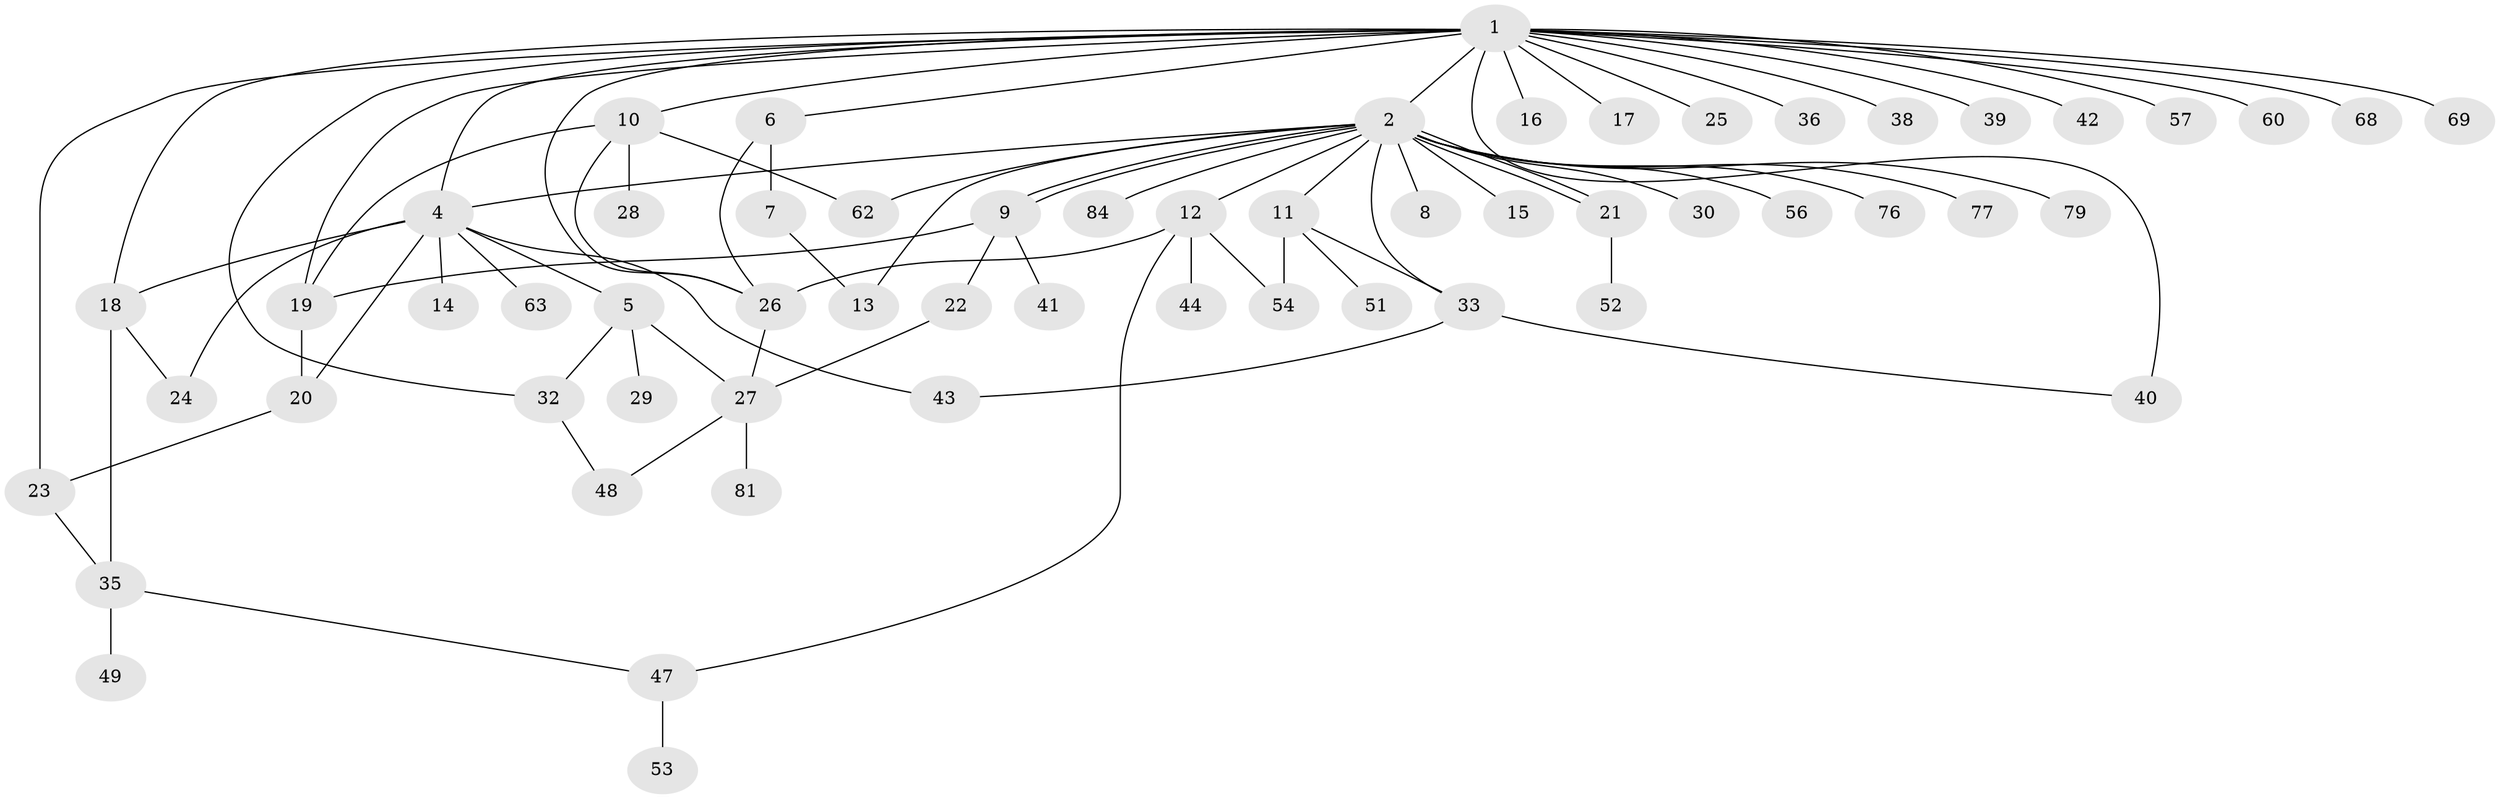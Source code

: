 // original degree distribution, {10: 0.011764705882352941, 22: 0.011764705882352941, 14: 0.011764705882352941, 9: 0.011764705882352941, 5: 0.09411764705882353, 3: 0.11764705882352941, 2: 0.15294117647058825, 1: 0.5294117647058824, 4: 0.047058823529411764, 8: 0.011764705882352941}
// Generated by graph-tools (version 1.1) at 2025/18/03/04/25 18:18:01]
// undirected, 59 vertices, 82 edges
graph export_dot {
graph [start="1"]
  node [color=gray90,style=filled];
  1 [super="+3"];
  2 [super="+46+71"];
  4;
  5 [super="+45"];
  6;
  7;
  8;
  9;
  10;
  11;
  12 [super="+37+83+64+65+31"];
  13;
  14;
  15;
  16;
  17;
  18 [super="+78+58+50"];
  19 [super="+85"];
  20;
  21;
  22;
  23;
  24;
  25;
  26 [super="+34"];
  27;
  28;
  29;
  30;
  32;
  33 [super="+70"];
  35 [super="+74"];
  36;
  38;
  39;
  40;
  41;
  42;
  43;
  44;
  47;
  48;
  49;
  51 [super="+59+82+66"];
  52 [super="+55"];
  53;
  54;
  56;
  57;
  60;
  62 [super="+75"];
  63;
  68;
  69;
  76;
  77;
  79;
  81;
  84;
  1 -- 2;
  1 -- 10;
  1 -- 16;
  1 -- 23;
  1 -- 32;
  1 -- 40 [weight=2];
  1 -- 60;
  1 -- 68;
  1 -- 69;
  1 -- 4;
  1 -- 36;
  1 -- 6;
  1 -- 38;
  1 -- 39;
  1 -- 42;
  1 -- 17;
  1 -- 18;
  1 -- 19;
  1 -- 25;
  1 -- 26;
  1 -- 57;
  2 -- 4;
  2 -- 8;
  2 -- 9;
  2 -- 9;
  2 -- 11;
  2 -- 12;
  2 -- 13;
  2 -- 15;
  2 -- 21;
  2 -- 21;
  2 -- 30;
  2 -- 56;
  2 -- 62;
  2 -- 76;
  2 -- 77;
  2 -- 79;
  2 -- 84;
  2 -- 33;
  4 -- 5;
  4 -- 14;
  4 -- 18;
  4 -- 20;
  4 -- 24;
  4 -- 43;
  4 -- 63;
  5 -- 27;
  5 -- 29;
  5 -- 32;
  6 -- 7;
  6 -- 26;
  7 -- 13;
  9 -- 19;
  9 -- 22;
  9 -- 41;
  10 -- 19;
  10 -- 28;
  10 -- 62;
  10 -- 26;
  11 -- 33;
  11 -- 51;
  11 -- 54;
  12 -- 26;
  12 -- 47;
  12 -- 54;
  12 -- 44;
  18 -- 24;
  18 -- 35;
  19 -- 20;
  20 -- 23;
  21 -- 52;
  22 -- 27;
  23 -- 35;
  26 -- 27;
  27 -- 48;
  27 -- 81;
  32 -- 48;
  33 -- 40;
  33 -- 43;
  35 -- 47;
  35 -- 49;
  47 -- 53;
}
